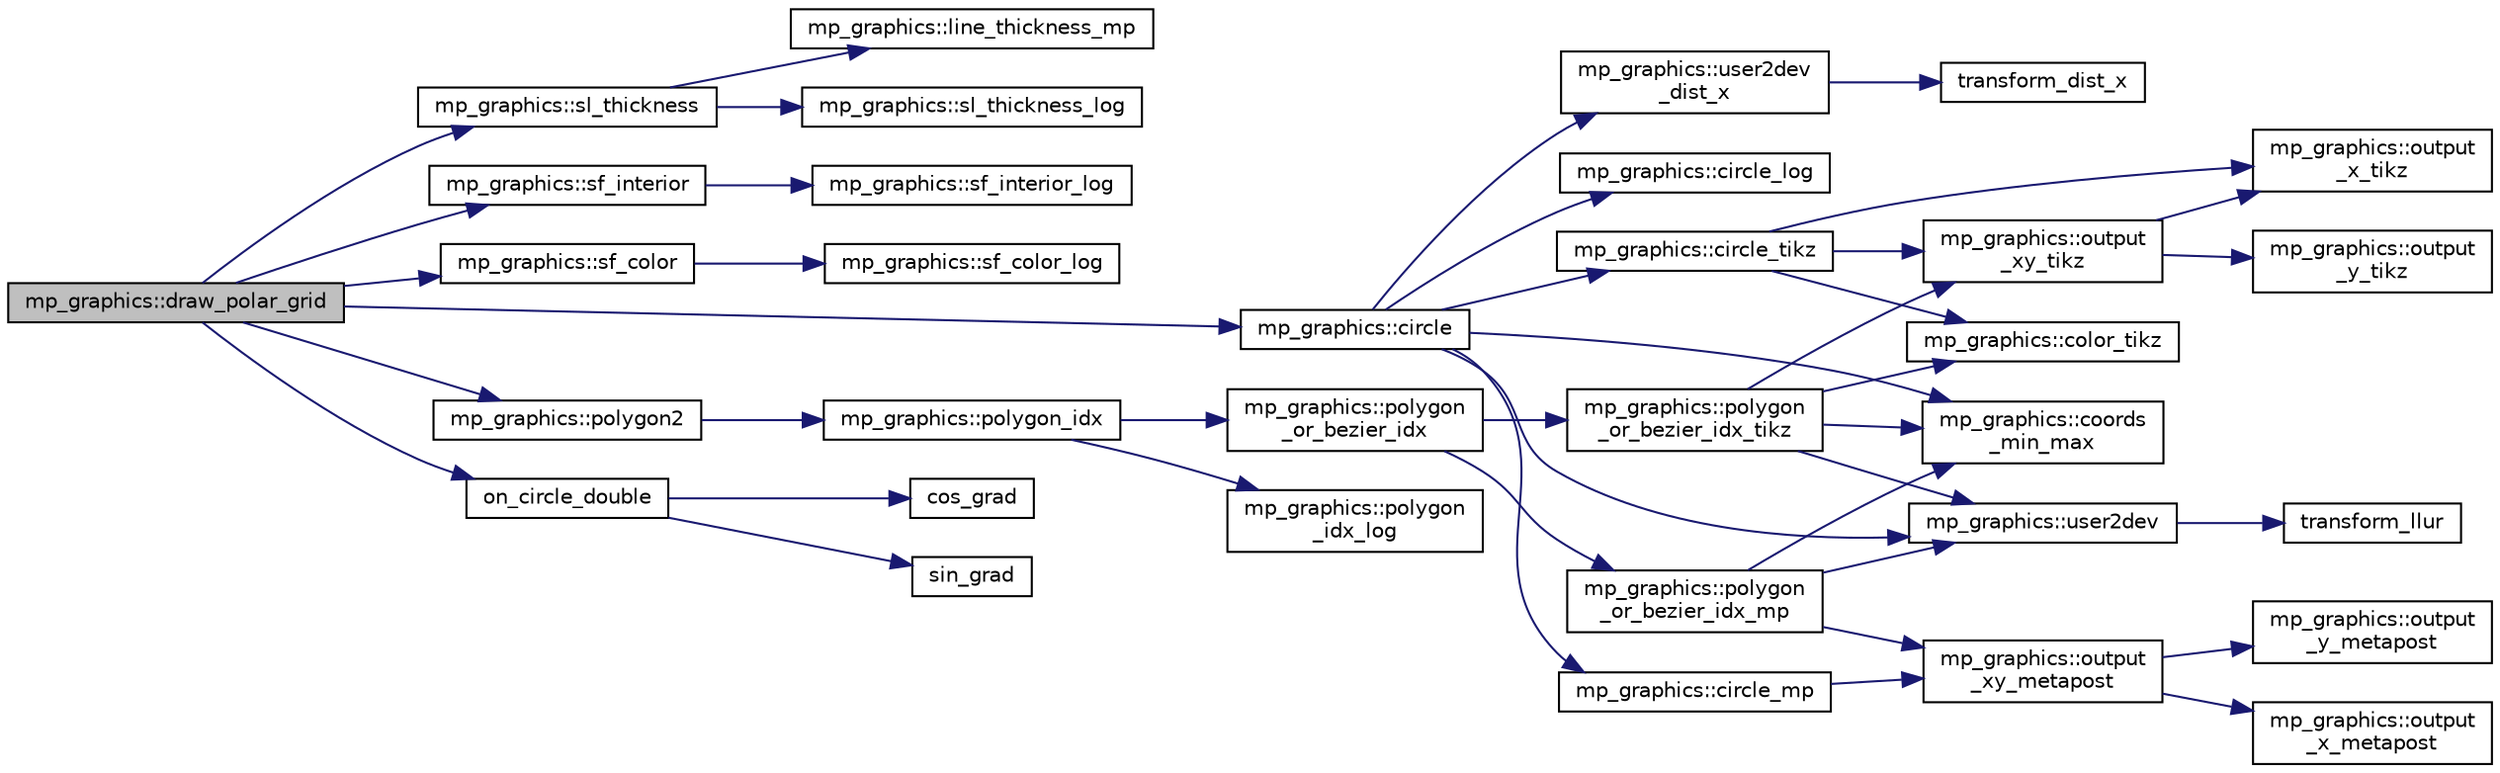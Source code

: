 digraph "mp_graphics::draw_polar_grid"
{
  edge [fontname="Helvetica",fontsize="10",labelfontname="Helvetica",labelfontsize="10"];
  node [fontname="Helvetica",fontsize="10",shape=record];
  rankdir="LR";
  Node1901 [label="mp_graphics::draw_polar_grid",height=0.2,width=0.4,color="black", fillcolor="grey75", style="filled", fontcolor="black"];
  Node1901 -> Node1902 [color="midnightblue",fontsize="10",style="solid",fontname="Helvetica"];
  Node1902 [label="mp_graphics::sl_thickness",height=0.2,width=0.4,color="black", fillcolor="white", style="filled",URL="$da/d2c/classmp__graphics.html#ac409a4e038d93b57dc977ceb3259e850"];
  Node1902 -> Node1903 [color="midnightblue",fontsize="10",style="solid",fontname="Helvetica"];
  Node1903 [label="mp_graphics::line_thickness_mp",height=0.2,width=0.4,color="black", fillcolor="white", style="filled",URL="$da/d2c/classmp__graphics.html#ada686670b0e5c358f58c30b554822010"];
  Node1902 -> Node1904 [color="midnightblue",fontsize="10",style="solid",fontname="Helvetica"];
  Node1904 [label="mp_graphics::sl_thickness_log",height=0.2,width=0.4,color="black", fillcolor="white", style="filled",URL="$da/d2c/classmp__graphics.html#a3356cadbf9e1ae81ae353c4014d5590a"];
  Node1901 -> Node1905 [color="midnightblue",fontsize="10",style="solid",fontname="Helvetica"];
  Node1905 [label="mp_graphics::sf_interior",height=0.2,width=0.4,color="black", fillcolor="white", style="filled",URL="$da/d2c/classmp__graphics.html#a2db6a380fffb003254304ea9489a452b"];
  Node1905 -> Node1906 [color="midnightblue",fontsize="10",style="solid",fontname="Helvetica"];
  Node1906 [label="mp_graphics::sf_interior_log",height=0.2,width=0.4,color="black", fillcolor="white", style="filled",URL="$da/d2c/classmp__graphics.html#ab805bb76ca29a586a45209d2ed00b085"];
  Node1901 -> Node1907 [color="midnightblue",fontsize="10",style="solid",fontname="Helvetica"];
  Node1907 [label="mp_graphics::sf_color",height=0.2,width=0.4,color="black", fillcolor="white", style="filled",URL="$da/d2c/classmp__graphics.html#ae6d1c954f0bacaa8b282a7230f7cce14"];
  Node1907 -> Node1908 [color="midnightblue",fontsize="10",style="solid",fontname="Helvetica"];
  Node1908 [label="mp_graphics::sf_color_log",height=0.2,width=0.4,color="black", fillcolor="white", style="filled",URL="$da/d2c/classmp__graphics.html#a59c3f1bdd7dfc0ac8f3c42e414eb8d98"];
  Node1901 -> Node1909 [color="midnightblue",fontsize="10",style="solid",fontname="Helvetica"];
  Node1909 [label="mp_graphics::circle",height=0.2,width=0.4,color="black", fillcolor="white", style="filled",URL="$da/d2c/classmp__graphics.html#a0e1e32cdfd93dd41678a1dda2671ab6e"];
  Node1909 -> Node1910 [color="midnightblue",fontsize="10",style="solid",fontname="Helvetica"];
  Node1910 [label="mp_graphics::coords\l_min_max",height=0.2,width=0.4,color="black", fillcolor="white", style="filled",URL="$da/d2c/classmp__graphics.html#afa0af74da2afd1d00b2eeb5e25b4f596"];
  Node1909 -> Node1911 [color="midnightblue",fontsize="10",style="solid",fontname="Helvetica"];
  Node1911 [label="mp_graphics::user2dev",height=0.2,width=0.4,color="black", fillcolor="white", style="filled",URL="$da/d2c/classmp__graphics.html#af087f5f4b08c72f67f5e35cc312070fb"];
  Node1911 -> Node1912 [color="midnightblue",fontsize="10",style="solid",fontname="Helvetica"];
  Node1912 [label="transform_llur",height=0.2,width=0.4,color="black", fillcolor="white", style="filled",URL="$d9/d29/draw_8_c.html#af38b139f64e19404b9a944c7188d4aff"];
  Node1909 -> Node1913 [color="midnightblue",fontsize="10",style="solid",fontname="Helvetica"];
  Node1913 [label="mp_graphics::user2dev\l_dist_x",height=0.2,width=0.4,color="black", fillcolor="white", style="filled",URL="$da/d2c/classmp__graphics.html#a0c6b0bda2fbf3a7baa984eba08a87478"];
  Node1913 -> Node1914 [color="midnightblue",fontsize="10",style="solid",fontname="Helvetica"];
  Node1914 [label="transform_dist_x",height=0.2,width=0.4,color="black", fillcolor="white", style="filled",URL="$d9/d29/draw_8_c.html#ae3c6c150bc6ef27101af4a6eb7e5b33a"];
  Node1909 -> Node1915 [color="midnightblue",fontsize="10",style="solid",fontname="Helvetica"];
  Node1915 [label="mp_graphics::circle_log",height=0.2,width=0.4,color="black", fillcolor="white", style="filled",URL="$da/d2c/classmp__graphics.html#a39416f00c1c310a76936674cdff82e49"];
  Node1909 -> Node1916 [color="midnightblue",fontsize="10",style="solid",fontname="Helvetica"];
  Node1916 [label="mp_graphics::circle_mp",height=0.2,width=0.4,color="black", fillcolor="white", style="filled",URL="$da/d2c/classmp__graphics.html#af45ff3b26ab8578a58b17b3507578fc2"];
  Node1916 -> Node1917 [color="midnightblue",fontsize="10",style="solid",fontname="Helvetica"];
  Node1917 [label="mp_graphics::output\l_xy_metapost",height=0.2,width=0.4,color="black", fillcolor="white", style="filled",URL="$da/d2c/classmp__graphics.html#a564e7d2700489eed72ea865b3acc14db"];
  Node1917 -> Node1918 [color="midnightblue",fontsize="10",style="solid",fontname="Helvetica"];
  Node1918 [label="mp_graphics::output\l_x_metapost",height=0.2,width=0.4,color="black", fillcolor="white", style="filled",URL="$da/d2c/classmp__graphics.html#aee38beb59e940946cbb575cde90b9cfe"];
  Node1917 -> Node1919 [color="midnightblue",fontsize="10",style="solid",fontname="Helvetica"];
  Node1919 [label="mp_graphics::output\l_y_metapost",height=0.2,width=0.4,color="black", fillcolor="white", style="filled",URL="$da/d2c/classmp__graphics.html#a41c9d8463dc57fa97bb9a1e0577980b6"];
  Node1909 -> Node1920 [color="midnightblue",fontsize="10",style="solid",fontname="Helvetica"];
  Node1920 [label="mp_graphics::circle_tikz",height=0.2,width=0.4,color="black", fillcolor="white", style="filled",URL="$da/d2c/classmp__graphics.html#a2130247d7df0f51620ccc91d17b713f7"];
  Node1920 -> Node1921 [color="midnightblue",fontsize="10",style="solid",fontname="Helvetica"];
  Node1921 [label="mp_graphics::color_tikz",height=0.2,width=0.4,color="black", fillcolor="white", style="filled",URL="$da/d2c/classmp__graphics.html#a55d0835caab08eaf3e409096bbb91d63"];
  Node1920 -> Node1922 [color="midnightblue",fontsize="10",style="solid",fontname="Helvetica"];
  Node1922 [label="mp_graphics::output\l_xy_tikz",height=0.2,width=0.4,color="black", fillcolor="white", style="filled",URL="$da/d2c/classmp__graphics.html#a640800bc67fec9ed441b27c71461e9c6"];
  Node1922 -> Node1923 [color="midnightblue",fontsize="10",style="solid",fontname="Helvetica"];
  Node1923 [label="mp_graphics::output\l_x_tikz",height=0.2,width=0.4,color="black", fillcolor="white", style="filled",URL="$da/d2c/classmp__graphics.html#a311d4fb1c32d1eb0faeee055bb8badee"];
  Node1922 -> Node1924 [color="midnightblue",fontsize="10",style="solid",fontname="Helvetica"];
  Node1924 [label="mp_graphics::output\l_y_tikz",height=0.2,width=0.4,color="black", fillcolor="white", style="filled",URL="$da/d2c/classmp__graphics.html#a0d6bddb89b4c58c82aa124dd003dda08"];
  Node1920 -> Node1923 [color="midnightblue",fontsize="10",style="solid",fontname="Helvetica"];
  Node1901 -> Node1925 [color="midnightblue",fontsize="10",style="solid",fontname="Helvetica"];
  Node1925 [label="on_circle_double",height=0.2,width=0.4,color="black", fillcolor="white", style="filled",URL="$d9/d29/draw_8_c.html#a77c6449b834be197cdf194bcf7d0a0fc"];
  Node1925 -> Node1926 [color="midnightblue",fontsize="10",style="solid",fontname="Helvetica"];
  Node1926 [label="cos_grad",height=0.2,width=0.4,color="black", fillcolor="white", style="filled",URL="$d9/d29/draw_8_c.html#a697caa38872ad187ca39f8b113d76683"];
  Node1925 -> Node1927 [color="midnightblue",fontsize="10",style="solid",fontname="Helvetica"];
  Node1927 [label="sin_grad",height=0.2,width=0.4,color="black", fillcolor="white", style="filled",URL="$d9/d29/draw_8_c.html#a3d18fbbffa625ae13c280711f2e183e6"];
  Node1901 -> Node1928 [color="midnightblue",fontsize="10",style="solid",fontname="Helvetica"];
  Node1928 [label="mp_graphics::polygon2",height=0.2,width=0.4,color="black", fillcolor="white", style="filled",URL="$da/d2c/classmp__graphics.html#ad4052be9dec4eeef879dcc8ca6d85d71"];
  Node1928 -> Node1929 [color="midnightblue",fontsize="10",style="solid",fontname="Helvetica"];
  Node1929 [label="mp_graphics::polygon_idx",height=0.2,width=0.4,color="black", fillcolor="white", style="filled",URL="$da/d2c/classmp__graphics.html#a60729a478cad572ccb9df00b0f5988df"];
  Node1929 -> Node1930 [color="midnightblue",fontsize="10",style="solid",fontname="Helvetica"];
  Node1930 [label="mp_graphics::polygon\l_idx_log",height=0.2,width=0.4,color="black", fillcolor="white", style="filled",URL="$da/d2c/classmp__graphics.html#aef990b1a5e84f4781ff613ce48fafe83"];
  Node1929 -> Node1931 [color="midnightblue",fontsize="10",style="solid",fontname="Helvetica"];
  Node1931 [label="mp_graphics::polygon\l_or_bezier_idx",height=0.2,width=0.4,color="black", fillcolor="white", style="filled",URL="$da/d2c/classmp__graphics.html#ac67f20507b7b4f592e9ed90aaa1f472a"];
  Node1931 -> Node1932 [color="midnightblue",fontsize="10",style="solid",fontname="Helvetica"];
  Node1932 [label="mp_graphics::polygon\l_or_bezier_idx_mp",height=0.2,width=0.4,color="black", fillcolor="white", style="filled",URL="$da/d2c/classmp__graphics.html#ac1c736f6c02abd6df696eb949c3513ac"];
  Node1932 -> Node1910 [color="midnightblue",fontsize="10",style="solid",fontname="Helvetica"];
  Node1932 -> Node1911 [color="midnightblue",fontsize="10",style="solid",fontname="Helvetica"];
  Node1932 -> Node1917 [color="midnightblue",fontsize="10",style="solid",fontname="Helvetica"];
  Node1931 -> Node1933 [color="midnightblue",fontsize="10",style="solid",fontname="Helvetica"];
  Node1933 [label="mp_graphics::polygon\l_or_bezier_idx_tikz",height=0.2,width=0.4,color="black", fillcolor="white", style="filled",URL="$da/d2c/classmp__graphics.html#ae266ecef91f4cd8a6fd4054b17354370"];
  Node1933 -> Node1921 [color="midnightblue",fontsize="10",style="solid",fontname="Helvetica"];
  Node1933 -> Node1910 [color="midnightblue",fontsize="10",style="solid",fontname="Helvetica"];
  Node1933 -> Node1911 [color="midnightblue",fontsize="10",style="solid",fontname="Helvetica"];
  Node1933 -> Node1922 [color="midnightblue",fontsize="10",style="solid",fontname="Helvetica"];
}

